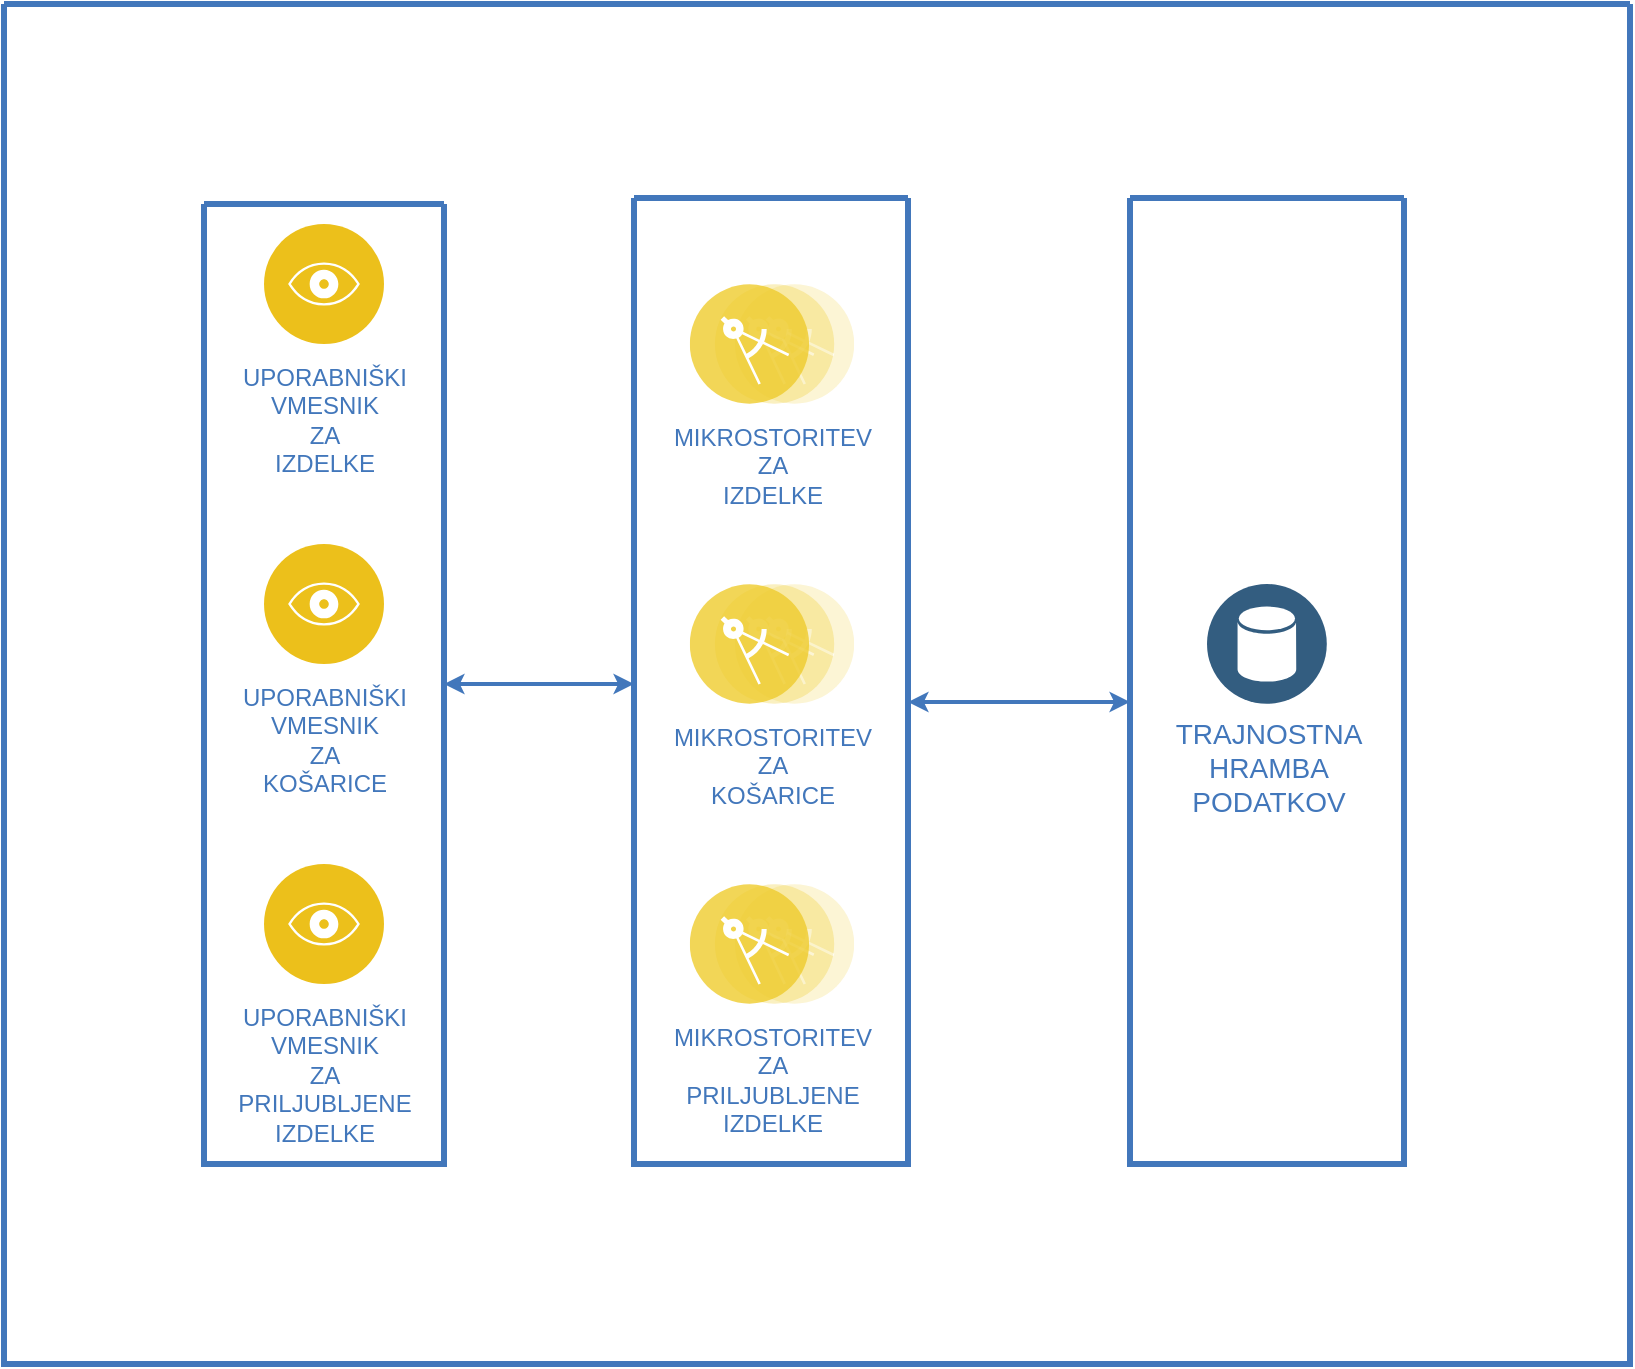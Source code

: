 <mxfile version="20.4.1" type="device"><diagram id="0d7cefc2-ccd6-e077-73ed-a8e48b0cddf6" name="Page-1"><mxGraphModel dx="1186" dy="705" grid="1" gridSize="10" guides="1" tooltips="1" connect="1" arrows="1" fold="1" page="1" pageScale="1" pageWidth="1169" pageHeight="827" background="none" math="0" shadow="0"><root><mxCell id="0"/><mxCell id="1" parent="0"/><mxCell id="2" value="" style="swimlane;shadow=0;strokeColor=#4277BB;fillColor=#ffffff;fontColor=#4277BB;align=right;startSize=0;collapsible=0;strokeWidth=3;" parent="1" vertex="1"><mxGeometry x="178" y="80" width="813" height="680" as="geometry"/></mxCell><mxCell id="105" style="edgeStyle=elbowEdgeStyle;rounded=0;elbow=vertical;html=1;labelBackgroundColor=#ffffff;startArrow=classic;startFill=1;startSize=4;endArrow=classic;endFill=1;endSize=4;jettySize=auto;orthogonalLoop=1;strokeColor=#4277BB;strokeWidth=2;fontSize=14;fontColor=#4277BB;" parent="2" source="28" target="77" edge="1"><mxGeometry relative="1" as="geometry"/></mxCell><mxCell id="106" style="edgeStyle=elbowEdgeStyle;rounded=0;elbow=vertical;html=1;entryX=0;entryY=0.522;entryPerimeter=0;labelBackgroundColor=#ffffff;startArrow=classic;startFill=1;startSize=4;endArrow=classic;endFill=1;endSize=4;jettySize=auto;orthogonalLoop=1;strokeColor=#4277BB;strokeWidth=2;fontSize=14;fontColor=#4277BB;" parent="2" source="77" target="79" edge="1"><mxGeometry relative="1" as="geometry"/></mxCell><mxCell id="28" value="" style="swimlane;shadow=0;strokeColor=#4277BB;fillColor=#ffffff;fontColor=#4277BB;align=right;startSize=0;collapsible=0;strokeWidth=3;" parent="2" vertex="1"><mxGeometry x="100" y="100" width="120" height="480" as="geometry"/></mxCell><mxCell id="p3GJAXoPg_Npu3iEvSIY-118" value="UPORABNIŠKI&lt;br&gt;VMESNIK&lt;br&gt;ZA&lt;br&gt;IZDELKE" style="aspect=fixed;perimeter=ellipsePerimeter;html=1;align=center;shadow=0;dashed=0;fontColor=#4277BB;labelBackgroundColor=#ffffff;fontSize=12;spacingTop=3;image;image=img/lib/ibm/applications/visualization.svg;" vertex="1" parent="28"><mxGeometry x="30" y="10" width="60" height="60" as="geometry"/></mxCell><mxCell id="p3GJAXoPg_Npu3iEvSIY-121" value="UPORABNIŠKI&lt;br&gt;VMESNIK&lt;br&gt;ZA&lt;br&gt;KOŠARICE" style="aspect=fixed;perimeter=ellipsePerimeter;html=1;align=center;shadow=0;dashed=0;fontColor=#4277BB;labelBackgroundColor=#ffffff;fontSize=12;spacingTop=3;image;image=img/lib/ibm/applications/visualization.svg;" vertex="1" parent="28"><mxGeometry x="30" y="170" width="60" height="60" as="geometry"/></mxCell><mxCell id="p3GJAXoPg_Npu3iEvSIY-125" value="UPORABNIŠKI&lt;br&gt;VMESNIK&lt;br&gt;ZA&lt;br&gt;PRILJUBLJENE&lt;br&gt;IZDELKE" style="aspect=fixed;perimeter=ellipsePerimeter;html=1;align=center;shadow=0;dashed=0;fontColor=#4277BB;labelBackgroundColor=#ffffff;fontSize=12;spacingTop=3;image;image=img/lib/ibm/applications/visualization.svg;" vertex="1" parent="28"><mxGeometry x="30" y="330" width="60" height="60" as="geometry"/></mxCell><mxCell id="77" value="" style="swimlane;shadow=0;strokeColor=#4277BB;fillColor=#ffffff;fontColor=#4277BB;align=right;startSize=0;collapsible=0;strokeWidth=3;" parent="2" vertex="1"><mxGeometry x="315" y="97" width="137" height="483" as="geometry"/></mxCell><mxCell id="p3GJAXoPg_Npu3iEvSIY-108" value="MIKROSTORITEV&lt;br&gt;ZA&lt;br&gt;IZDELKE" style="aspect=fixed;perimeter=ellipsePerimeter;html=1;align=center;shadow=0;dashed=0;fontColor=#4277BB;labelBackgroundColor=#ffffff;fontSize=12;spacingTop=3;image;image=img/lib/ibm/applications/microservice.svg;" vertex="1" parent="77"><mxGeometry x="27.9" y="43" width="82.2" height="60" as="geometry"/></mxCell><mxCell id="p3GJAXoPg_Npu3iEvSIY-116" value="MIKROSTORITEV&lt;br&gt;ZA&lt;br&gt;KOŠARICE" style="aspect=fixed;perimeter=ellipsePerimeter;html=1;align=center;shadow=0;dashed=0;fontColor=#4277BB;labelBackgroundColor=#ffffff;fontSize=12;spacingTop=3;image;image=img/lib/ibm/applications/microservice.svg;" vertex="1" parent="77"><mxGeometry x="27.9" y="193" width="82.2" height="60" as="geometry"/></mxCell><mxCell id="p3GJAXoPg_Npu3iEvSIY-117" value="MIKROSTORITEV&lt;br&gt;ZA&lt;br&gt;PRILJUBLJENE&lt;br&gt;IZDELKE" style="aspect=fixed;perimeter=ellipsePerimeter;html=1;align=center;shadow=0;dashed=0;fontColor=#4277BB;labelBackgroundColor=#ffffff;fontSize=12;spacingTop=3;image;image=img/lib/ibm/applications/microservice.svg;" vertex="1" parent="77"><mxGeometry x="27.9" y="343" width="82.2" height="60" as="geometry"/></mxCell><mxCell id="79" value="" style="swimlane;shadow=0;strokeColor=#4277BB;fillColor=#ffffff;fontColor=#4277BB;align=right;startSize=0;collapsible=0;strokeWidth=3;" parent="2" vertex="1"><mxGeometry x="563" y="97" width="137" height="483" as="geometry"/></mxCell><mxCell id="87" value="TRAJNOSTNA &lt;br&gt;HRAMBA &lt;br&gt;PODATKOV" style="aspect=fixed;perimeter=ellipsePerimeter;html=1;align=center;shadow=0;dashed=0;image;image=img/lib/ibm/data/data_services.svg;rounded=1;labelBackgroundColor=#ffffff;strokeColor=#666666;strokeWidth=3;fillColor=#C2952D;gradientColor=none;fontSize=14;fontColor=#4277BB;" parent="79" vertex="1"><mxGeometry x="38.5" y="193" width="60" height="60" as="geometry"/></mxCell></root></mxGraphModel></diagram></mxfile>